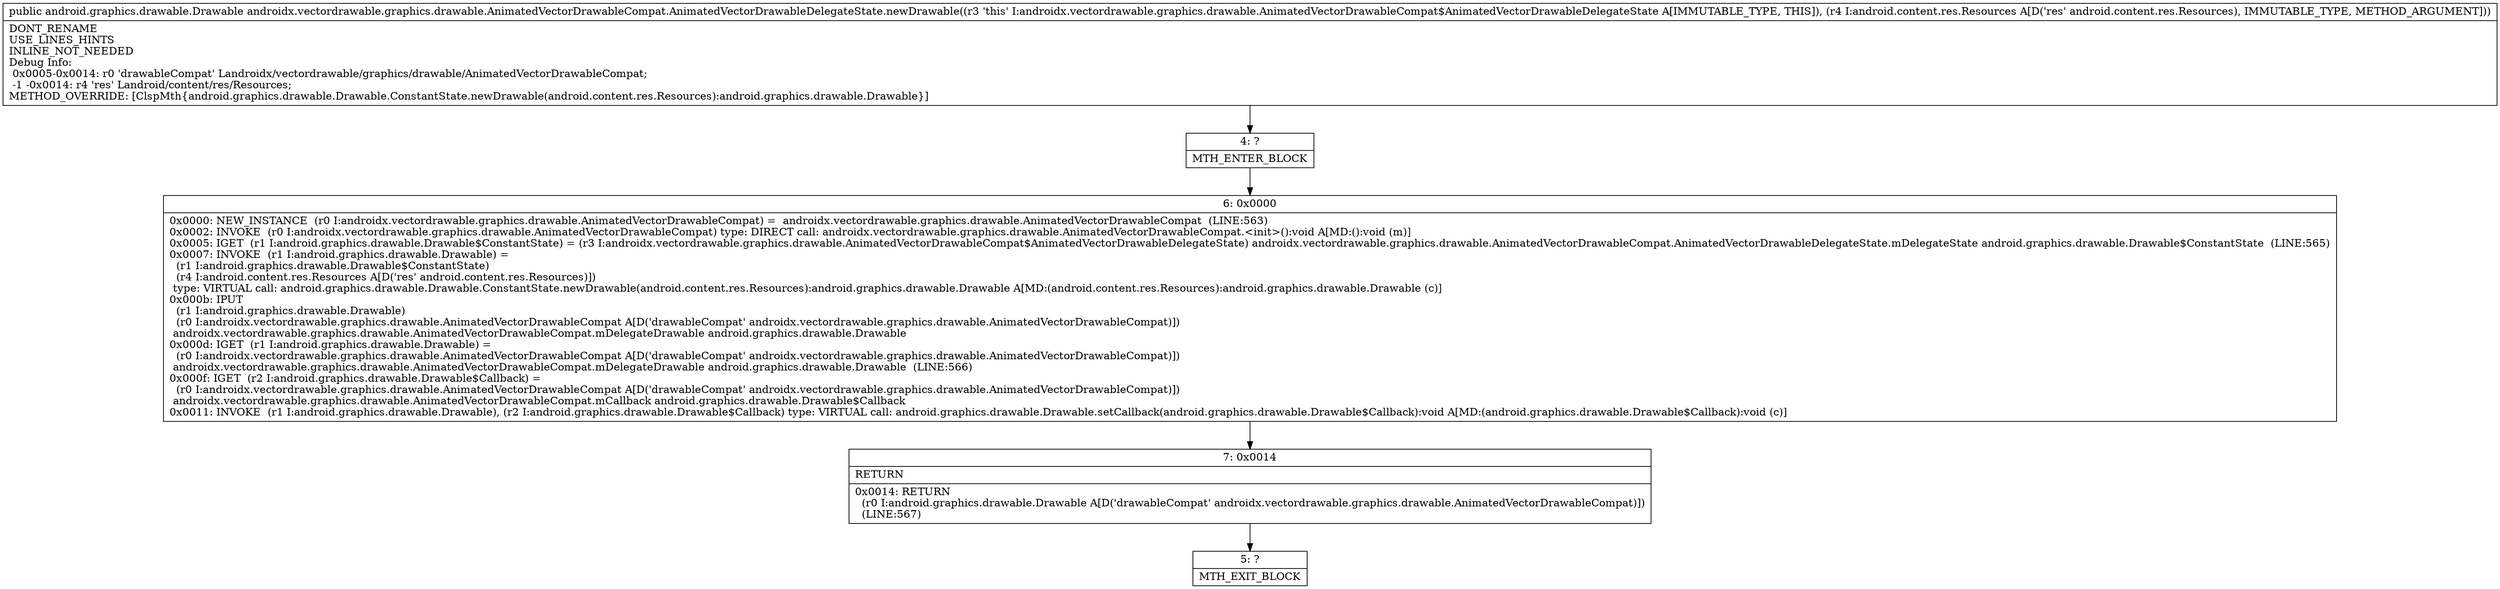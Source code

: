 digraph "CFG forandroidx.vectordrawable.graphics.drawable.AnimatedVectorDrawableCompat.AnimatedVectorDrawableDelegateState.newDrawable(Landroid\/content\/res\/Resources;)Landroid\/graphics\/drawable\/Drawable;" {
Node_4 [shape=record,label="{4\:\ ?|MTH_ENTER_BLOCK\l}"];
Node_6 [shape=record,label="{6\:\ 0x0000|0x0000: NEW_INSTANCE  (r0 I:androidx.vectordrawable.graphics.drawable.AnimatedVectorDrawableCompat) =  androidx.vectordrawable.graphics.drawable.AnimatedVectorDrawableCompat  (LINE:563)\l0x0002: INVOKE  (r0 I:androidx.vectordrawable.graphics.drawable.AnimatedVectorDrawableCompat) type: DIRECT call: androidx.vectordrawable.graphics.drawable.AnimatedVectorDrawableCompat.\<init\>():void A[MD:():void (m)]\l0x0005: IGET  (r1 I:android.graphics.drawable.Drawable$ConstantState) = (r3 I:androidx.vectordrawable.graphics.drawable.AnimatedVectorDrawableCompat$AnimatedVectorDrawableDelegateState) androidx.vectordrawable.graphics.drawable.AnimatedVectorDrawableCompat.AnimatedVectorDrawableDelegateState.mDelegateState android.graphics.drawable.Drawable$ConstantState  (LINE:565)\l0x0007: INVOKE  (r1 I:android.graphics.drawable.Drawable) = \l  (r1 I:android.graphics.drawable.Drawable$ConstantState)\l  (r4 I:android.content.res.Resources A[D('res' android.content.res.Resources)])\l type: VIRTUAL call: android.graphics.drawable.Drawable.ConstantState.newDrawable(android.content.res.Resources):android.graphics.drawable.Drawable A[MD:(android.content.res.Resources):android.graphics.drawable.Drawable (c)]\l0x000b: IPUT  \l  (r1 I:android.graphics.drawable.Drawable)\l  (r0 I:androidx.vectordrawable.graphics.drawable.AnimatedVectorDrawableCompat A[D('drawableCompat' androidx.vectordrawable.graphics.drawable.AnimatedVectorDrawableCompat)])\l androidx.vectordrawable.graphics.drawable.AnimatedVectorDrawableCompat.mDelegateDrawable android.graphics.drawable.Drawable \l0x000d: IGET  (r1 I:android.graphics.drawable.Drawable) = \l  (r0 I:androidx.vectordrawable.graphics.drawable.AnimatedVectorDrawableCompat A[D('drawableCompat' androidx.vectordrawable.graphics.drawable.AnimatedVectorDrawableCompat)])\l androidx.vectordrawable.graphics.drawable.AnimatedVectorDrawableCompat.mDelegateDrawable android.graphics.drawable.Drawable  (LINE:566)\l0x000f: IGET  (r2 I:android.graphics.drawable.Drawable$Callback) = \l  (r0 I:androidx.vectordrawable.graphics.drawable.AnimatedVectorDrawableCompat A[D('drawableCompat' androidx.vectordrawable.graphics.drawable.AnimatedVectorDrawableCompat)])\l androidx.vectordrawable.graphics.drawable.AnimatedVectorDrawableCompat.mCallback android.graphics.drawable.Drawable$Callback \l0x0011: INVOKE  (r1 I:android.graphics.drawable.Drawable), (r2 I:android.graphics.drawable.Drawable$Callback) type: VIRTUAL call: android.graphics.drawable.Drawable.setCallback(android.graphics.drawable.Drawable$Callback):void A[MD:(android.graphics.drawable.Drawable$Callback):void (c)]\l}"];
Node_7 [shape=record,label="{7\:\ 0x0014|RETURN\l|0x0014: RETURN  \l  (r0 I:android.graphics.drawable.Drawable A[D('drawableCompat' androidx.vectordrawable.graphics.drawable.AnimatedVectorDrawableCompat)])\l  (LINE:567)\l}"];
Node_5 [shape=record,label="{5\:\ ?|MTH_EXIT_BLOCK\l}"];
MethodNode[shape=record,label="{public android.graphics.drawable.Drawable androidx.vectordrawable.graphics.drawable.AnimatedVectorDrawableCompat.AnimatedVectorDrawableDelegateState.newDrawable((r3 'this' I:androidx.vectordrawable.graphics.drawable.AnimatedVectorDrawableCompat$AnimatedVectorDrawableDelegateState A[IMMUTABLE_TYPE, THIS]), (r4 I:android.content.res.Resources A[D('res' android.content.res.Resources), IMMUTABLE_TYPE, METHOD_ARGUMENT]))  | DONT_RENAME\lUSE_LINES_HINTS\lINLINE_NOT_NEEDED\lDebug Info:\l  0x0005\-0x0014: r0 'drawableCompat' Landroidx\/vectordrawable\/graphics\/drawable\/AnimatedVectorDrawableCompat;\l  \-1 \-0x0014: r4 'res' Landroid\/content\/res\/Resources;\lMETHOD_OVERRIDE: [ClspMth\{android.graphics.drawable.Drawable.ConstantState.newDrawable(android.content.res.Resources):android.graphics.drawable.Drawable\}]\l}"];
MethodNode -> Node_4;Node_4 -> Node_6;
Node_6 -> Node_7;
Node_7 -> Node_5;
}

